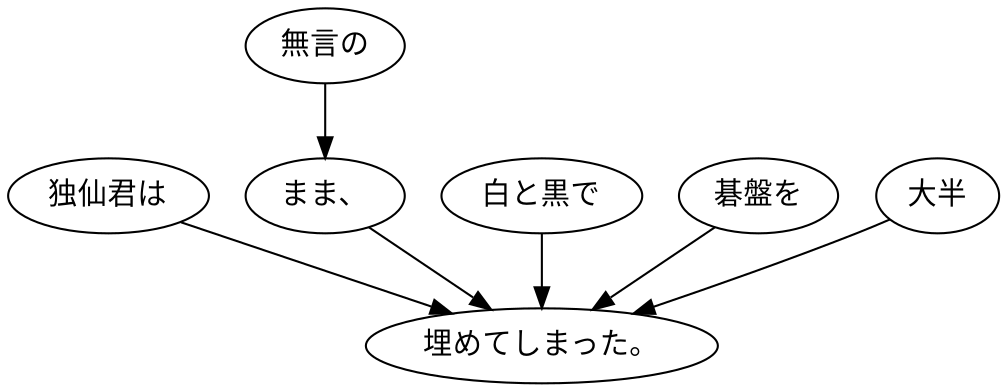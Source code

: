 digraph graph8111 {
	node0 [label="独仙君は"];
	node1 [label="無言の"];
	node2 [label="まま、"];
	node3 [label="白と黒で"];
	node4 [label="碁盤を"];
	node5 [label="大半"];
	node6 [label="埋めてしまった。"];
	node0 -> node6;
	node1 -> node2;
	node2 -> node6;
	node3 -> node6;
	node4 -> node6;
	node5 -> node6;
}
